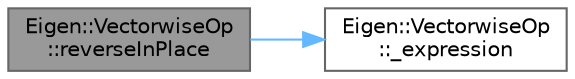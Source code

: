 digraph "Eigen::VectorwiseOp::reverseInPlace"
{
 // LATEX_PDF_SIZE
  bgcolor="transparent";
  edge [fontname=Helvetica,fontsize=10,labelfontname=Helvetica,labelfontsize=10];
  node [fontname=Helvetica,fontsize=10,shape=box,height=0.2,width=0.4];
  rankdir="LR";
  Node1 [id="Node000001",label="Eigen::VectorwiseOp\l::reverseInPlace",height=0.2,width=0.4,color="gray40", fillcolor="grey60", style="filled", fontcolor="black",tooltip=" "];
  Node1 -> Node2 [id="edge1_Node000001_Node000002",color="steelblue1",style="solid",tooltip=" "];
  Node2 [id="Node000002",label="Eigen::VectorwiseOp\l::_expression",height=0.2,width=0.4,color="grey40", fillcolor="white", style="filled",URL="$class_eigen_1_1_vectorwise_op.html#a1926a90ea46df92bda6b14c0b0a4f40a",tooltip=" "];
}
